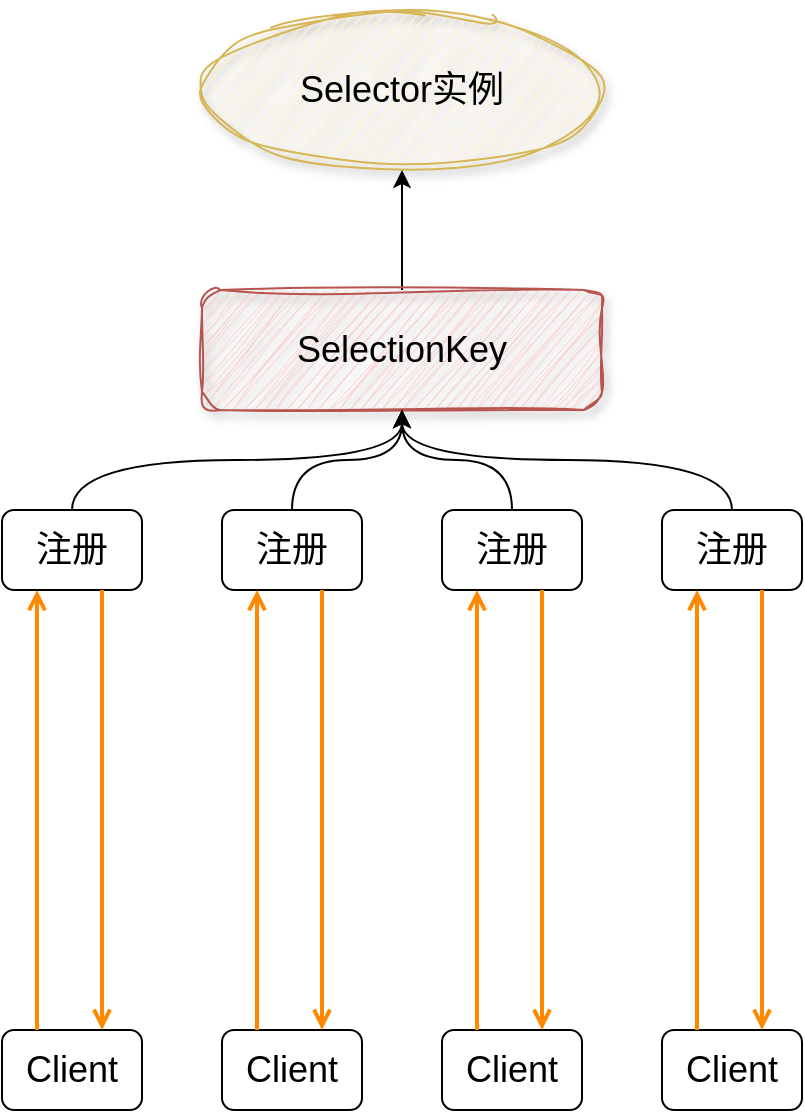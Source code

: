 <mxfile version="26.0.14">
  <diagram id="amRh1DqfK2RVm6x1WtD-" name="Page-1">
    <mxGraphModel dx="2074" dy="1098" grid="1" gridSize="10" guides="1" tooltips="1" connect="1" arrows="1" fold="1" page="1" pageScale="1" pageWidth="2339" pageHeight="3300" math="0" shadow="0">
      <root>
        <mxCell id="0" />
        <mxCell id="1" parent="0" />
        <mxCell id="yYodgH0YB-2dRGe3z5fy-1" value="Selector实例" style="ellipse;whiteSpace=wrap;html=1;fontSize=18;sketch=1;curveFitting=1;jiggle=2;shadow=1;fillColor=#fff2cc;strokeColor=#d6b656;" vertex="1" parent="1">
          <mxGeometry x="920" y="470" width="200" height="80" as="geometry" />
        </mxCell>
        <mxCell id="yYodgH0YB-2dRGe3z5fy-3" style="edgeStyle=orthogonalEdgeStyle;rounded=0;orthogonalLoop=1;jettySize=auto;html=1;exitX=0.5;exitY=0;exitDx=0;exitDy=0;entryX=0.5;entryY=1;entryDx=0;entryDy=0;" edge="1" parent="1" source="yYodgH0YB-2dRGe3z5fy-2" target="yYodgH0YB-2dRGe3z5fy-1">
          <mxGeometry relative="1" as="geometry" />
        </mxCell>
        <mxCell id="yYodgH0YB-2dRGe3z5fy-2" value="SelectionKey" style="rounded=1;whiteSpace=wrap;html=1;glass=0;sketch=1;curveFitting=1;jiggle=2;shadow=1;fillColor=#f8cecc;strokeColor=#b85450;fontSize=18;" vertex="1" parent="1">
          <mxGeometry x="920" y="610" width="200" height="60" as="geometry" />
        </mxCell>
        <mxCell id="yYodgH0YB-2dRGe3z5fy-6" value="Client" style="rounded=1;whiteSpace=wrap;html=1;fontSize=18;" vertex="1" parent="1">
          <mxGeometry x="820" y="980" width="70" height="40" as="geometry" />
        </mxCell>
        <mxCell id="yYodgH0YB-2dRGe3z5fy-11" style="edgeStyle=orthogonalEdgeStyle;rounded=0;orthogonalLoop=1;jettySize=auto;html=1;exitX=0.5;exitY=0;exitDx=0;exitDy=0;curved=1;" edge="1" parent="1" source="yYodgH0YB-2dRGe3z5fy-8" target="yYodgH0YB-2dRGe3z5fy-2">
          <mxGeometry relative="1" as="geometry" />
        </mxCell>
        <mxCell id="yYodgH0YB-2dRGe3z5fy-8" value="注册" style="rounded=1;whiteSpace=wrap;html=1;fontSize=18;" vertex="1" parent="1">
          <mxGeometry x="820" y="720" width="70" height="40" as="geometry" />
        </mxCell>
        <mxCell id="yYodgH0YB-2dRGe3z5fy-9" value="" style="endArrow=open;html=1;rounded=0;entryX=0.25;entryY=1;entryDx=0;entryDy=0;exitX=0.25;exitY=0;exitDx=0;exitDy=0;endFill=0;strokeWidth=2;strokeColor=light-dark(#ff8800, #ededed);" edge="1" parent="1" source="yYodgH0YB-2dRGe3z5fy-6" target="yYodgH0YB-2dRGe3z5fy-8">
          <mxGeometry width="50" height="50" relative="1" as="geometry">
            <mxPoint x="730" y="870" as="sourcePoint" />
            <mxPoint x="780" y="820" as="targetPoint" />
          </mxGeometry>
        </mxCell>
        <mxCell id="yYodgH0YB-2dRGe3z5fy-10" value="" style="endArrow=none;html=1;rounded=0;entryX=0.25;entryY=1;entryDx=0;entryDy=0;exitX=0.25;exitY=0;exitDx=0;exitDy=0;endFill=0;startArrow=open;startFill=0;strokeWidth=2;strokeColor=light-dark(#ff8800, #ededed);" edge="1" parent="1">
          <mxGeometry width="50" height="50" relative="1" as="geometry">
            <mxPoint x="870" y="980" as="sourcePoint" />
            <mxPoint x="870" y="760" as="targetPoint" />
          </mxGeometry>
        </mxCell>
        <mxCell id="yYodgH0YB-2dRGe3z5fy-12" value="Client" style="rounded=1;whiteSpace=wrap;html=1;fontSize=18;" vertex="1" parent="1">
          <mxGeometry x="930" y="980" width="70" height="40" as="geometry" />
        </mxCell>
        <mxCell id="yYodgH0YB-2dRGe3z5fy-24" style="edgeStyle=orthogonalEdgeStyle;rounded=0;orthogonalLoop=1;jettySize=auto;html=1;exitX=0.5;exitY=0;exitDx=0;exitDy=0;entryX=0.5;entryY=1;entryDx=0;entryDy=0;curved=1;" edge="1" parent="1" source="yYodgH0YB-2dRGe3z5fy-13" target="yYodgH0YB-2dRGe3z5fy-2">
          <mxGeometry relative="1" as="geometry" />
        </mxCell>
        <mxCell id="yYodgH0YB-2dRGe3z5fy-13" value="注册" style="rounded=1;whiteSpace=wrap;html=1;fontSize=18;" vertex="1" parent="1">
          <mxGeometry x="930" y="720" width="70" height="40" as="geometry" />
        </mxCell>
        <mxCell id="yYodgH0YB-2dRGe3z5fy-14" value="" style="endArrow=open;html=1;rounded=0;entryX=0.25;entryY=1;entryDx=0;entryDy=0;exitX=0.25;exitY=0;exitDx=0;exitDy=0;endFill=0;strokeWidth=2;strokeColor=light-dark(#ff8800, #ededed);" edge="1" parent="1" source="yYodgH0YB-2dRGe3z5fy-12" target="yYodgH0YB-2dRGe3z5fy-13">
          <mxGeometry width="50" height="50" relative="1" as="geometry">
            <mxPoint x="840" y="870" as="sourcePoint" />
            <mxPoint x="890" y="820" as="targetPoint" />
          </mxGeometry>
        </mxCell>
        <mxCell id="yYodgH0YB-2dRGe3z5fy-15" value="" style="endArrow=none;html=1;rounded=0;entryX=0.25;entryY=1;entryDx=0;entryDy=0;exitX=0.25;exitY=0;exitDx=0;exitDy=0;endFill=0;startArrow=open;startFill=0;strokeWidth=2;strokeColor=light-dark(#ff8800, #ededed);" edge="1" parent="1">
          <mxGeometry width="50" height="50" relative="1" as="geometry">
            <mxPoint x="980" y="980" as="sourcePoint" />
            <mxPoint x="980" y="760" as="targetPoint" />
          </mxGeometry>
        </mxCell>
        <mxCell id="yYodgH0YB-2dRGe3z5fy-16" value="Client" style="rounded=1;whiteSpace=wrap;html=1;fontSize=18;" vertex="1" parent="1">
          <mxGeometry x="1040" y="980" width="70" height="40" as="geometry" />
        </mxCell>
        <mxCell id="yYodgH0YB-2dRGe3z5fy-25" style="edgeStyle=orthogonalEdgeStyle;rounded=0;orthogonalLoop=1;jettySize=auto;html=1;exitX=0.5;exitY=0;exitDx=0;exitDy=0;curved=1;entryX=0.5;entryY=1;entryDx=0;entryDy=0;" edge="1" parent="1" source="yYodgH0YB-2dRGe3z5fy-17" target="yYodgH0YB-2dRGe3z5fy-2">
          <mxGeometry relative="1" as="geometry">
            <mxPoint x="1030" y="670" as="targetPoint" />
          </mxGeometry>
        </mxCell>
        <mxCell id="yYodgH0YB-2dRGe3z5fy-17" value="注册" style="rounded=1;whiteSpace=wrap;html=1;fontSize=18;" vertex="1" parent="1">
          <mxGeometry x="1040" y="720" width="70" height="40" as="geometry" />
        </mxCell>
        <mxCell id="yYodgH0YB-2dRGe3z5fy-18" value="" style="endArrow=open;html=1;rounded=0;entryX=0.25;entryY=1;entryDx=0;entryDy=0;exitX=0.25;exitY=0;exitDx=0;exitDy=0;endFill=0;strokeWidth=2;strokeColor=light-dark(#ff8800, #ededed);" edge="1" parent="1" source="yYodgH0YB-2dRGe3z5fy-16" target="yYodgH0YB-2dRGe3z5fy-17">
          <mxGeometry width="50" height="50" relative="1" as="geometry">
            <mxPoint x="950" y="870" as="sourcePoint" />
            <mxPoint x="1000" y="820" as="targetPoint" />
          </mxGeometry>
        </mxCell>
        <mxCell id="yYodgH0YB-2dRGe3z5fy-19" value="" style="endArrow=none;html=1;rounded=0;entryX=0.25;entryY=1;entryDx=0;entryDy=0;exitX=0.25;exitY=0;exitDx=0;exitDy=0;endFill=0;startArrow=open;startFill=0;strokeWidth=2;strokeColor=light-dark(#ff8800, #ededed);" edge="1" parent="1">
          <mxGeometry width="50" height="50" relative="1" as="geometry">
            <mxPoint x="1090" y="980" as="sourcePoint" />
            <mxPoint x="1090" y="760" as="targetPoint" />
          </mxGeometry>
        </mxCell>
        <mxCell id="yYodgH0YB-2dRGe3z5fy-20" value="Client" style="rounded=1;whiteSpace=wrap;html=1;fontSize=18;" vertex="1" parent="1">
          <mxGeometry x="1150" y="980" width="70" height="40" as="geometry" />
        </mxCell>
        <mxCell id="yYodgH0YB-2dRGe3z5fy-26" style="edgeStyle=orthogonalEdgeStyle;rounded=0;orthogonalLoop=1;jettySize=auto;html=1;exitX=0.5;exitY=0;exitDx=0;exitDy=0;curved=1;entryX=0.5;entryY=1;entryDx=0;entryDy=0;" edge="1" parent="1" source="yYodgH0YB-2dRGe3z5fy-21" target="yYodgH0YB-2dRGe3z5fy-2">
          <mxGeometry relative="1" as="geometry">
            <mxPoint x="1030" y="670" as="targetPoint" />
          </mxGeometry>
        </mxCell>
        <mxCell id="yYodgH0YB-2dRGe3z5fy-21" value="注册" style="rounded=1;whiteSpace=wrap;html=1;fontSize=18;" vertex="1" parent="1">
          <mxGeometry x="1150" y="720" width="70" height="40" as="geometry" />
        </mxCell>
        <mxCell id="yYodgH0YB-2dRGe3z5fy-22" value="" style="endArrow=open;html=1;rounded=0;entryX=0.25;entryY=1;entryDx=0;entryDy=0;exitX=0.25;exitY=0;exitDx=0;exitDy=0;endFill=0;strokeWidth=2;strokeColor=light-dark(#ff8800, #ededed);" edge="1" parent="1" source="yYodgH0YB-2dRGe3z5fy-20" target="yYodgH0YB-2dRGe3z5fy-21">
          <mxGeometry width="50" height="50" relative="1" as="geometry">
            <mxPoint x="1060" y="870" as="sourcePoint" />
            <mxPoint x="1110" y="820" as="targetPoint" />
          </mxGeometry>
        </mxCell>
        <mxCell id="yYodgH0YB-2dRGe3z5fy-23" value="" style="endArrow=none;html=1;rounded=0;entryX=0.25;entryY=1;entryDx=0;entryDy=0;exitX=0.25;exitY=0;exitDx=0;exitDy=0;endFill=0;startArrow=open;startFill=0;strokeWidth=2;strokeColor=light-dark(#ff8800, #ededed);" edge="1" parent="1">
          <mxGeometry width="50" height="50" relative="1" as="geometry">
            <mxPoint x="1200" y="980" as="sourcePoint" />
            <mxPoint x="1200" y="760" as="targetPoint" />
          </mxGeometry>
        </mxCell>
      </root>
    </mxGraphModel>
  </diagram>
</mxfile>

